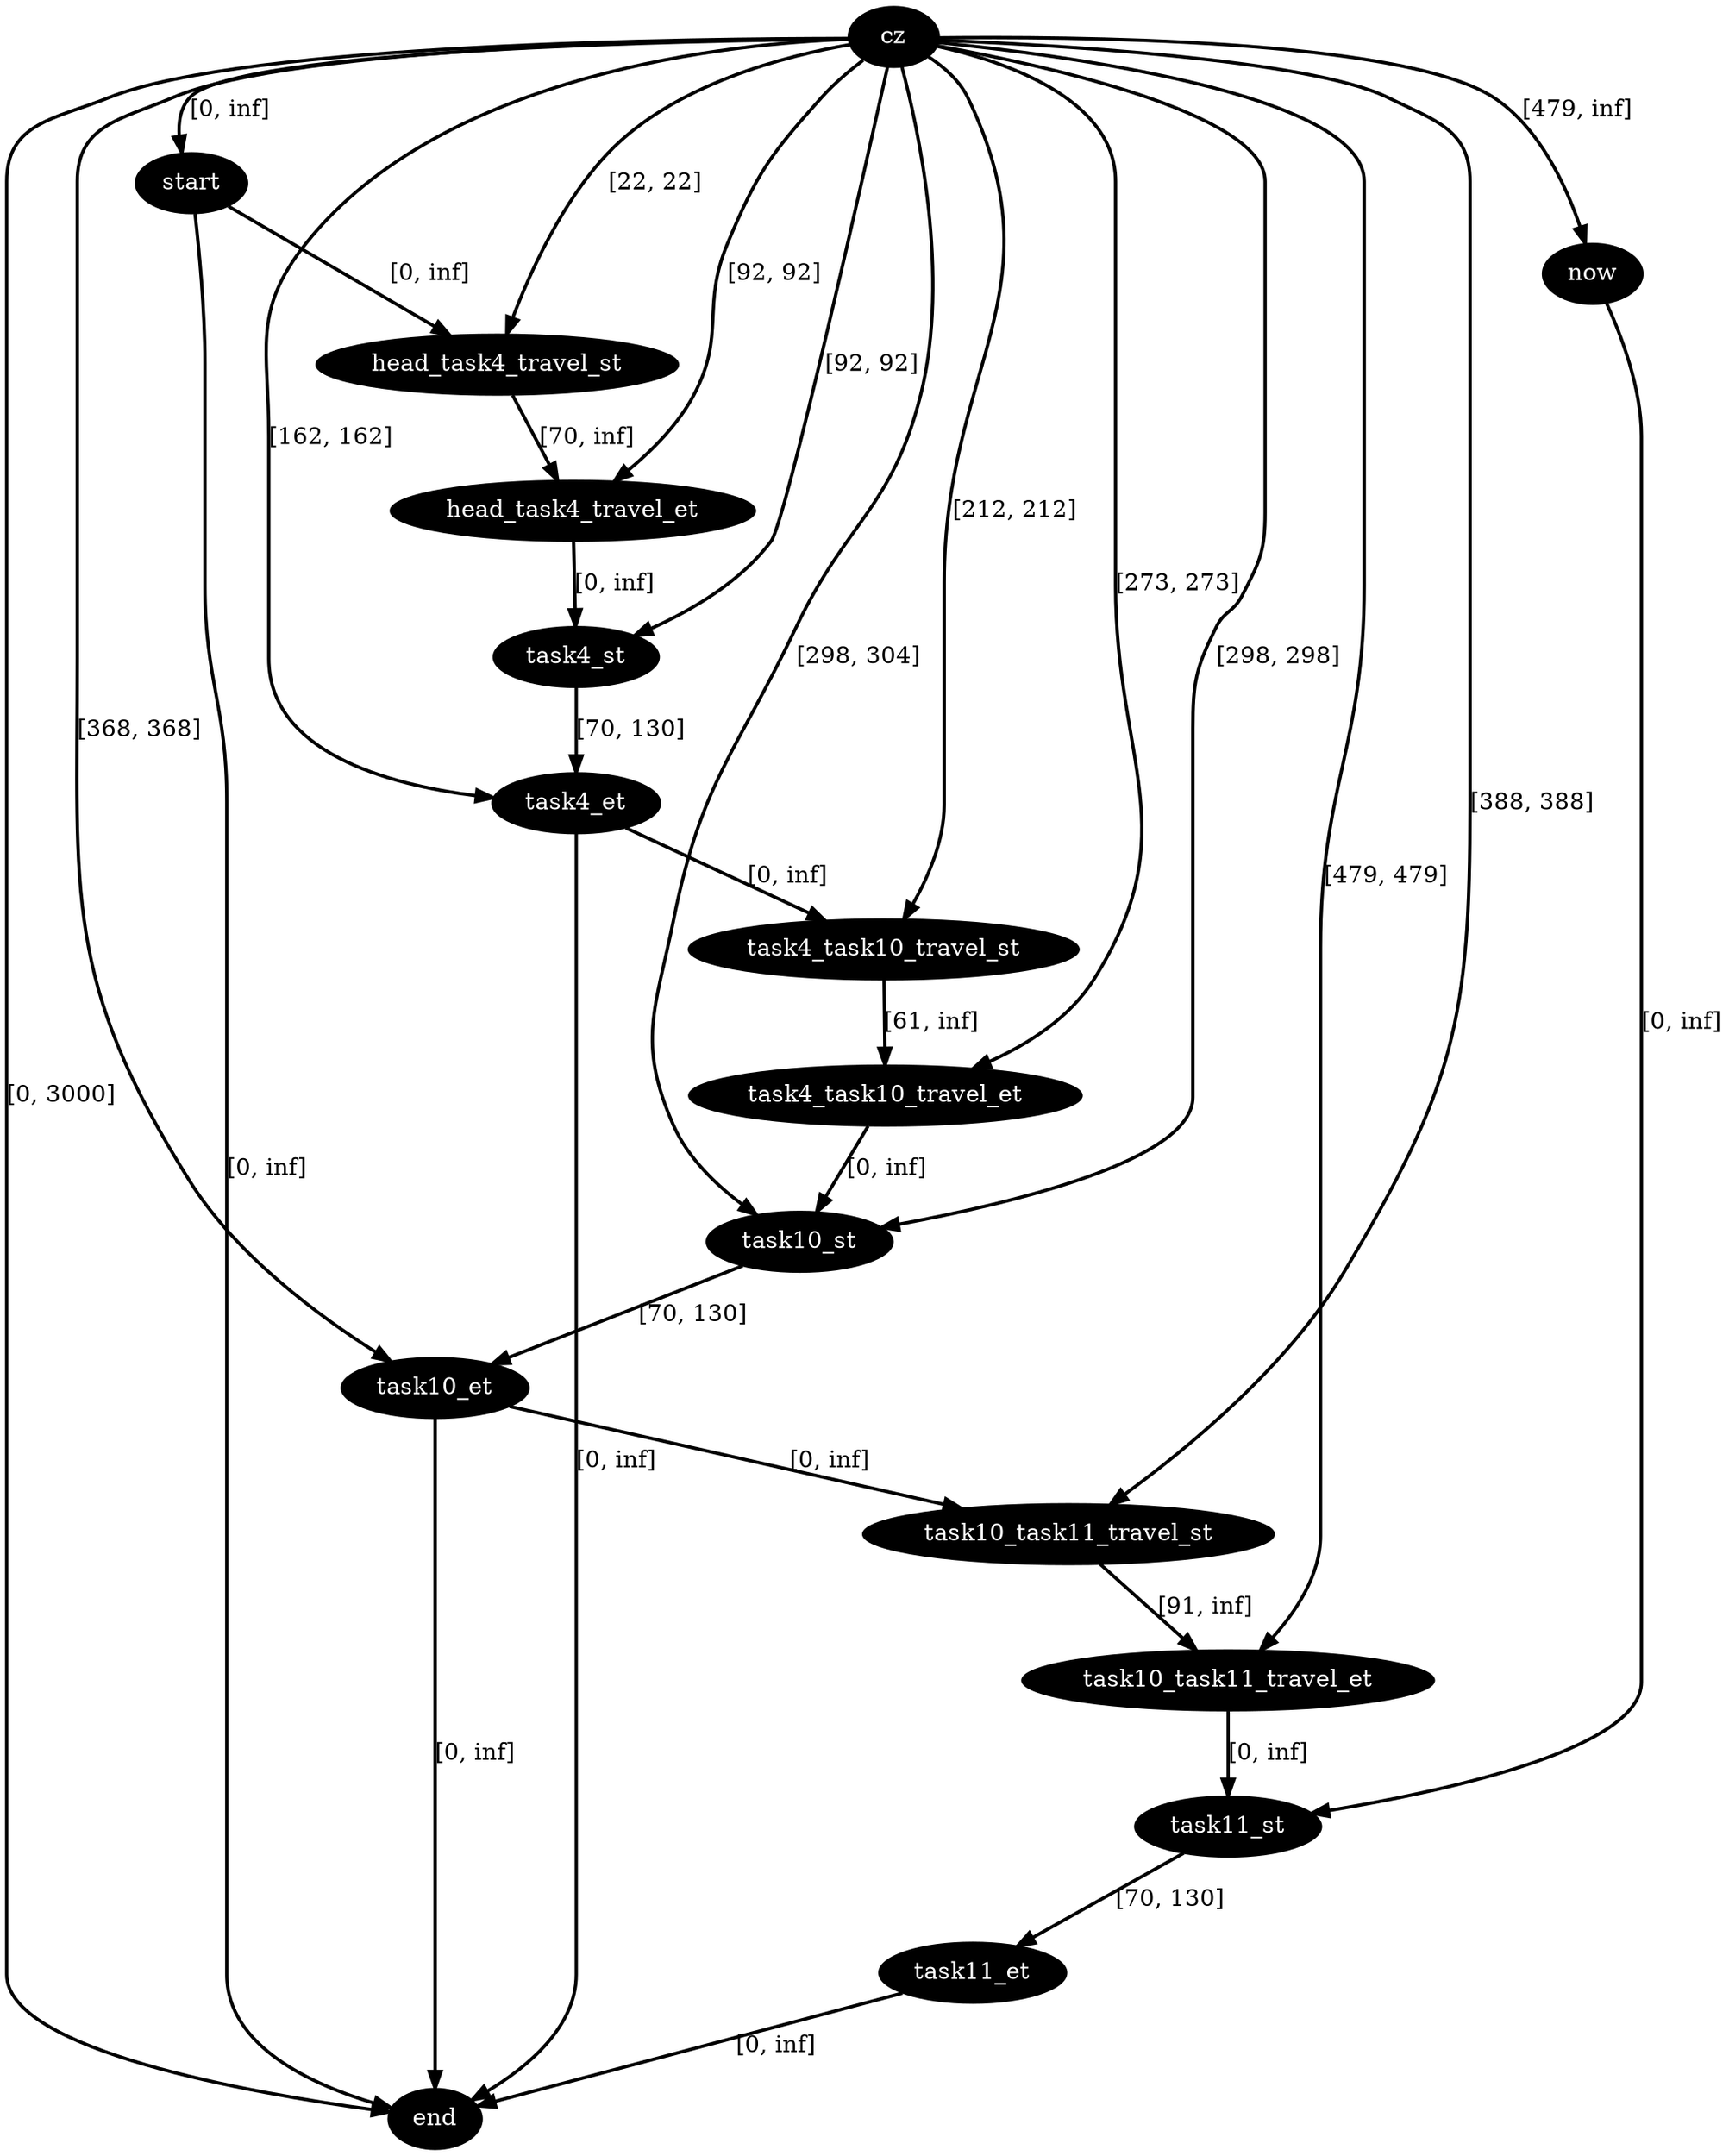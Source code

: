 digraph plan {
0[label="cz",style=filled,fillcolor=black,fontcolor=white];
1[label="start",style=filled,fillcolor=black,fontcolor=white];
2[label="now",style=filled,fillcolor=black,fontcolor=white];
3[label="end",style=filled,fillcolor=black,fontcolor=white];
11[label="head_task4_travel_st",style=filled,fillcolor=black,fontcolor=white];
12[label="head_task4_travel_et",style=filled,fillcolor=black,fontcolor=white];
13[label="task4_st",style=filled,fillcolor=black,fontcolor=white];
14[label="task4_et",style=filled,fillcolor=black,fontcolor=white];
26[label="task10_st",style=filled,fillcolor=black,fontcolor=white];
27[label="task10_et",style=filled,fillcolor=black,fontcolor=white];
40[label="task11_st",style=filled,fillcolor=black,fontcolor=white];
41[label="task11_et",style=filled,fillcolor=black,fontcolor=white];
115[label="task4_task10_travel_st",style=filled,fillcolor=black,fontcolor=white];
116[label="task4_task10_travel_et",style=filled,fillcolor=black,fontcolor=white];
118[label="task10_task11_travel_st",style=filled,fillcolor=black,fontcolor=white];
119[label="task10_task11_travel_et",style=filled,fillcolor=black,fontcolor=white];
"0"->"1"[label="[0, inf]",penwidth=2,color=black];
"0"->"3"[label="[0, 3000]",penwidth=2,color=black];
"11"->"12"[label="[70, inf]",penwidth=2,color=black];
"0"->"12"[label="[92, 92]",penwidth=2,color=black];
"1"->"11"[label="[0, inf]",penwidth=2,color=black];
"0"->"11"[label="[22, 22]",penwidth=2,color=black];
"0"->"2"[label="[479, inf]",penwidth=2,color=black];
"2"->"40"[label="[0, inf]",penwidth=2,color=black];
"1"->"3"[label="[0, inf]",penwidth=2,color=black];
"0"->"27"[label="[368, 368]",penwidth=2,color=black];
"27"->"3"[label="[0, inf]",penwidth=2,color=black];
"0"->"26"[label="[298, 298]",penwidth=2,color=black];
"0"->"26"[label="[298, 304]",penwidth=2,color=black];
"118"->"119"[label="[91, inf]",penwidth=2,color=black];
"0"->"119"[label="[479, 479]",penwidth=2,color=black];
"27"->"118"[label="[0, inf]",penwidth=2,color=black];
"0"->"118"[label="[388, 388]",penwidth=2,color=black];
"26"->"27"[label="[70, 130]",penwidth=2,color=black];
"116"->"26"[label="[0, inf]",penwidth=2,color=black];
"41"->"3"[label="[0, inf]",penwidth=2,color=black];
"40"->"41"[label="[70, 130]",penwidth=2,color=black];
"119"->"40"[label="[0, inf]",penwidth=2,color=black];
"0"->"14"[label="[162, 162]",penwidth=2,color=black];
"14"->"3"[label="[0, inf]",penwidth=2,color=black];
"0"->"13"[label="[92, 92]",penwidth=2,color=black];
"115"->"116"[label="[61, inf]",penwidth=2,color=black];
"0"->"116"[label="[273, 273]",penwidth=2,color=black];
"14"->"115"[label="[0, inf]",penwidth=2,color=black];
"0"->"115"[label="[212, 212]",penwidth=2,color=black];
"13"->"14"[label="[70, 130]",penwidth=2,color=black];
"12"->"13"[label="[0, inf]",penwidth=2,color=black];
}
